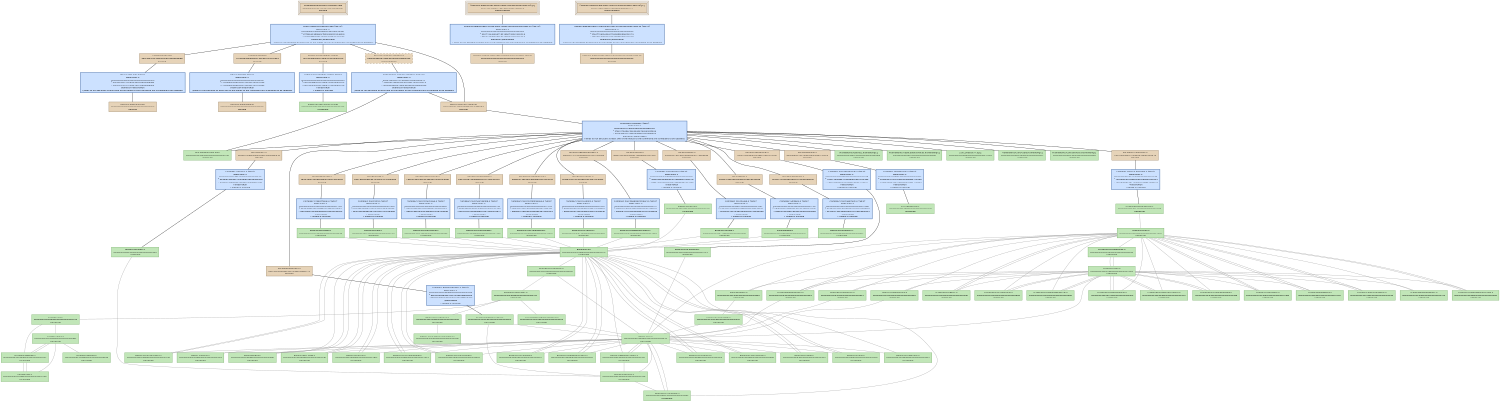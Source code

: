 digraph GetSecs {
   size = "10.000000,8.500000";
   concentrate = false;

   node [ shape = box, style = filled, color = "0.3 0.5 0.6", fillcolor = "0.3 0.2 0.9", fontname = "Monaco", fontsize = "9" ];
   n00001 [ label = "Development/GetSecs.mexmac.app\n508e58ffecf8931409572d750c26c887\nMissing", color = "0.1 0.5 0.5", fillcolor = "0.1 0.2 0.9", peripheries = 3 ];
   n00002 [ label = "Contents/Info.plist\n4dc5f3975c270f0287eb734eba9dedfb\nMissing", color = "0.1 0.5 0.5", fillcolor = "0.1 0.2 0.9" ];
   n00003 [ label = "GetSecs.build/Info.plist\n00000000000000000000000000000000\nMissing", color = "0.1 0.5 0.5", fillcolor = "0.1 0.2 0.9" ];
   n00004 [ label = "Contents/PkgInfo\nc1064bb39ad825b013658601497c2ba4\nMissing", color = "0.1 0.5 0.5", fillcolor = "0.1 0.2 0.9" ];
   n00005 [ label = "GetSecs.build/PkgInfo\n00000000000000000000000000000000\nMissing", color = "0.1 0.5 0.5", fillcolor = "0.1 0.2 0.9" ];
   n00006 [ label = "English.lproj/InfoPlist.strings\n0e415e9ff05d2c18edccf19c69d6072a\nMissing", color = "0.1 0.5 0.5", fillcolor = "0.1 0.2 0.9" ];
   n00007 [ label = "English.lproj/InfoPlist.strings\n00000000434c45840000000000000228\nUpToDate" ];
   n00008 [ label = "ppc/PsychError.o\n4a6e7f0590ce29d9213ab8ed61d41032\nMissing", color = "0.1 0.5 0.5", fillcolor = "0.1 0.2 0.9" ];
   n00009 [ label = "Base/PsychError.c\n00000000434c4585000000000000563d\nUpToDate" ];
   n00010 [ label = "ppc/PsychRegisterProject.o\n3ee5dc17f37026b900f83704125f085e\nMissing", color = "0.1 0.5 0.5", fillcolor = "0.1 0.2 0.9" ];
   n00011 [ label = "Base/PsychRegisterProject.c\n00000000434c458500000000000012e6\nUpToDate" ];
   n00012 [ label = "ppc/PsychHelp.o\n60426351a01e3b7ee9e29457796086ad\nMissing", color = "0.1 0.5 0.5", fillcolor = "0.1 0.2 0.9" ];
   n00013 [ label = "Base/PsychHelp.c\n00000000434c811d00000000000005b8\nUpToDate" ];
   n00014 [ label = "ppc/MiniBox.o\n5f5e041fe50afccb586033a87b32398d\nMissing", color = "0.1 0.5 0.5", fillcolor = "0.1 0.2 0.9" ];
   n00015 [ label = "Base/MiniBox.c\n00000000434c45850000000000000f4f\nUpToDate" ];
   n00016 [ label = "ppc/PsychMemory.o\ne57d3713044ebe7bb41810822a8dc061\nMissing", color = "0.1 0.5 0.5", fillcolor = "0.1 0.2 0.9" ];
   n00017 [ label = "Base/PsychMemory.c\n00000000434ca96200000000000003a4\nUpToDate" ];
   n00018 [ label = "ppc/ProjectTable.o\nde7878fe14e3d390fea01eb97202ace2\nMissing", color = "0.1 0.5 0.5", fillcolor = "0.1 0.2 0.9" ];
   n00019 [ label = "Base/ProjectTable.c\n00000000434c4585000000000000023a\nUpToDate" ];
   n00020 [ label = "ppc/PsychInit.o\nb251ff5838db78e163242cc7475d5ed8\nMissing", color = "0.1 0.5 0.5", fillcolor = "0.1 0.2 0.9" ];
   n00021 [ label = "Base/PsychInit.c\n00000000434c45850000000000000759\nUpToDate" ];
   n00022 [ label = "ppc/PsychTimeGlue.o\n1d531ca0c8e9f9c2fd887285c41f3347\nMissing", color = "0.1 0.5 0.5", fillcolor = "0.1 0.2 0.9" ];
   n00023 [ label = "Base/PsychTimeGlue.c\n000000004355ef98000000000000157f\nUpToDate" ];
   n00024 [ label = "ppc/RegisterProject.o\nd99700f28c864ec340164ea5f9e6d770\nMissing", color = "0.1 0.5 0.5", fillcolor = "0.1 0.2 0.9" ];
   n00025 [ label = "GetSecs/RegisterProject.c\n00000000434c45850000000000000484\nUpToDate" ];
   n00026 [ label = "ppc/GetSecs.o\na59eaf75db6d2e455d8b70d028a94cfa\nMissing", color = "0.1 0.5 0.5", fillcolor = "0.1 0.2 0.9" ];
   n00027 [ label = "GetSecs/GetSecs.c\n00000000434c4585000000000000039a\nUpToDate" ];
   n00028 [ label = "ppc/PsychStructGlue.o\n1d6007aec0a35053b8998130d73c8fdd\nMissing", color = "0.1 0.5 0.5", fillcolor = "0.1 0.2 0.9" ];
   n00029 [ label = "Base/PsychStructGlue.c\n00000000434c45850000000000002bb8\nUpToDate" ];
   n00030 [ label = "ppc/PsychVersioning.o\ne8977d7d149d988df73c91460653cd71\nMissing", color = "0.1 0.5 0.5", fillcolor = "0.1 0.2 0.9" ];
   n00031 [ label = "Base/PsychVersioning.c\n000000004355688200000000000014ee\nUpToDate" ];
   n00032 [ label = "ppc/MODULEVersion.o\n1387af65a49d7195eecd1dba81e6dc1a\nMissing", color = "0.1 0.5 0.5", fillcolor = "0.1 0.2 0.9" ];
   n00033 [ label = "Screen/MODULEVersion.c\n000000004354a112000000000000124e\nUpToDate" ];
   n00034 [ label = "ppc/PsychScriptingGlue.o\nafaf28513d49a5cbf58eb59b125e5ca4\nMissing", color = "0.1 0.5 0.5", fillcolor = "0.1 0.2 0.9" ];
   n00035 [ label = "Base/PsychScriptingGlue.c\n00000000434c458500000000000105c5\nUpToDate" ];
   n00036 [ label = "ppc/mexversion.o\n9450e46251657ea05582ff48ef11b559\nMissing", color = "0.1 0.5 0.5", fillcolor = "0.1 0.2 0.9" ];
   n00037 [ label = "src/mexversion.c\n000000004332d94600000000000002d2\nUpToDate" ];
   n00038 [ label = "ppc/PsychAuthors.o\nfcd4b7699156206d96c85f4a1644e6f5\nMissing", color = "0.1 0.5 0.5", fillcolor = "0.1 0.2 0.9" ];
   n00039 [ label = "Base/PsychAuthors.c\n00000000434c81430000000000000d3b\nUpToDate" ];
   n00040 [ label = "MacOS/GetSecs.mexmac\nad2a78da71334ecd444f242a69fe0f5a\nMissing", color = "0.1 0.5 0.5", fillcolor = "0.1 0.2 0.9" ];
   n00041 [ label = "Frameworks/OpenGL.framework[C]\n00000000434ac55900000000000000ee\nUpToDate" ];
   n00042 [ label = "Frameworks/ApplicationServices.framework[C]\n00000000434ac53300000000000000ee\nUpToDate" ];
   n00043 [ label = "2.95.2/libstdc++.a[C]\n00000000434abb590000000000075c68\nUpToDate" ];
   n00044 [ label = "Frameworks/CoreAudio.framework[C]\n00000000434ac55b00000000000000cc\nUpToDate" ];
   n00045 [ label = "Frameworks/CoreServices.framework[C]\n00000000434ac53600000000000000ee\nUpToDate" ];
   n00046 [ label = "mac/mexFunction.map\n000000004332d946000000000000012e\nUpToDate" ];
   n00047 [ label = "<GetSecs.build/Script-2FD615B907306666008DA6B4.sh>[A]\n99571244983e71b218b07325e1655b18\nDepsUpdated", color = "0.1 0.5 0.5", fillcolor = "0.1 0.2 0.9", peripheries = 3 ];
   n00048 [ label = "GetSecs.build/Script-2FD615B907306666008DA6B4.sh\n00000000000000000000000000000000\nMissing", color = "0.1 0.5 0.5", fillcolor = "0.1 0.2 0.9" ];
   n00049 [ label = "<GetSecs.build/Script-2FD615BA07306666008DA6B4.sh>[A]\n3f46f71ab94260c75a9dd92bd6c28174\nDepsUpdated", color = "0.1 0.5 0.5", fillcolor = "0.1 0.2 0.9", peripheries = 3 ];
   n00050 [ label = "GetSecs.build/Script-2FD615BA07306666008DA6B4.sh\n00000000000000000000000000000000\nMissing", color = "0.1 0.5 0.5", fillcolor = "0.1 0.2 0.9" ];
   n00051 [ label = "<MacOS/GetSecs.mexmac>\n98d346db96d19ebca60a68302eeb846e\nDepsUpdated", color = "0.1 0.5 0.5", fillcolor = "0.1 0.2 0.9", style = "filled,dashed" ];
   n00052 [ label = "Base/Psych.h\n00000000435548b60000000000000410\nUpToDate" ];
   n00053 [ label = "Base/Psych.h\n00000000435548b60000000000000410\nUpToDate" ];
   n00054 [ label = "GetSecs/GetSecs.h\n00000000434c4585000000000000027e\nUpToDate" ];
   n00055 [ label = "Base/PsychConstants.h\n00000000435548d4000000000000080d\nUpToDate" ];
   n00056 [ label = "Base/MiniBox.h\n00000000435548d400000000000004d6\nUpToDate" ];
   n00057 [ label = "Base/ProjectTable.h\n00000000435548d400000000000002f6\nUpToDate" ];
   n00058 [ label = "Base/PsychError.h\n00000000435548d40000000000001fe7\nUpToDate" ];
   n00059 [ label = "Base/PsychScriptingGlue.h\n00000000435548f30000000000001a37\nUpToDate" ];
   n00060 [ label = "Base/PsychStructGlue.h\n000000004355496c0000000000000bcc\nUpToDate" ];
   n00061 [ label = "Base/PsychCellGlue.h\n00000000434c458500000000000005c5\nUpToDate" ];
   n00062 [ label = "Base/PsychRegisterProject.h\n00000000435548d400000000000003f1\nUpToDate" ];
   n00063 [ label = "Base/PsychAuthors.h\n00000000435548d400000000000005e9\nUpToDate" ];
   n00064 [ label = "Base/PsychVersioning.h\n00000000435548f300000000000004dd\nUpToDate" ];
   n00065 [ label = "Base/PsychHelp.h\n00000000434c45850000000000000357\nUpToDate" ];
   n00066 [ label = "Base/PsychInit.h\n00000000435548f300000000000002db\nUpToDate" ];
   n00067 [ label = "Base/PsychMemory.h\n00000000435548d40000000000000473\nUpToDate" ];
   n00068 [ label = "Base/PsychTimeGlue.h\n000000004355ef010000000000000483\nUpToDate" ];
   n00069 [ label = "Base/PsychInstrument.h\n00000000435548d400000000000001a8\nUpToDate" ];
   n00070 [ label = "GetSecs/RegisterProject.h\n00000000434c45850000000000000201\nUpToDate" ];
   n00071 [ label = "Base/TimeLists.h\n00000000435548f300000000000002a9\nUpToDate" ];
   n00072 [ label = "Base/PsychIncludes.h\n00000000435548d4000000000000074c\nUpToDate" ];
   n00073 [ label = "Base/PsychPlatform.h\n00000000435548d40000000000000589\nUpToDate" ];
   n00074 [ label = "include/mex.h\n000000004332d9460000000000003742\nUpToDate" ];
   n00075 [ label = "OS9ToolboxFragments/Events.h\n00000000434c45850000000000000236\nUpToDate" ];
   n00076 [ label = "Base/PsychPlatformConstants.h\n000000004355492f000000000000070e\nUpToDate" ];
   n00077 [ label = "include/matrix.h\n000000004332d9460000000000009ff2\nUpToDate" ];
   n00078 [ label = "include/mwdebug.h\n000000004332d9460000000000002b3c\nUpToDate" ];
   n00079 [ label = "include/tmwtypes.h\n000000004332d946000000000000458d\nUpToDate" ];
   n00080 [ label = "include/mat.h\n000000004332d94600000000000023ab\nUpToDate" ];
   n00081 [ label = "Screen/Screen.h\n000000004355f28e00000000000012e0\nUpToDate" ];
   n00082 [ label = "Screen/PsychRects.h\n00000000434c458500000000000005d5\nUpToDate" ];
   n00083 [ label = "Screen/ScreenTypes.h\n00000000434c458500000000000013b6\nUpToDate" ];
   n00084 [ label = "Screen/PsychVideoGlue.h\n00000000434c458500000000000005d4\nUpToDate" ];
   n00085 [ label = "Screen/PsychScreenGlue.h\n00000000434c45850000000000000d6d\nUpToDate" ];
   n00086 [ label = "Screen/PsychWindowTextGlue.h\n00000000434c458500000000000008ee\nUpToDate" ];
   n00087 [ label = "Screen/WindowBank.h\n000000004355e68c0000000000001b31\nUpToDate" ];
   n00088 [ label = "Screen/PsychWindowGlue.h\n000000004355e21f0000000000000a66\nUpToDate" ];
   n00089 [ label = "Screen/PsychTextureSupport.h\n000000004355a03b0000000000000370\nUpToDate" ];
   n00090 [ label = "Screen/PsychAlphaBlending.h\n00000000434c458500000000000004fb\nUpToDate" ];
   n00091 [ label = "Screen/ScreenArguments.h\n00000000434c45850000000000000ca3\nUpToDate" ];
   n00092 [ label = "Screen/RegisterProject.h\n00000000434c45850000000000000284\nUpToDate" ];
   n00093 [ label = "Screen/WindowHelpers.h\n00000000434c45850000000000000773\nUpToDate" ];
   n00094 [ label = "Fonts/PsychFontGlue.h\n00000000434c45850000000000000e47\nUpToDate" ];
   n00095 [ label = "Fonts/ScreenFontGlue.h\n00000000434c45850000000000000260\nUpToDate" ];
   n00096 [ label = "Fonts/FontInfo.h\n00000000434c45850000000000000ef4\nUpToDate" ];
   n00097 [ label = "Screen/ScreenPreferenceState.h\n000000004355d9f300000000000006ba\nUpToDate" ];
   n00098 [ label = "Screen/Screen.h\n000000004355f28e00000000000012e0\nUpToDate" ];
   n00099 [ label = "Fonts/PsychFontGlue.h\n00000000434c45850000000000000e47\nUpToDate" ];

   node [ shape = box, style = "filled,bold", color = "0.7 0.5 0.7", fillcolor = "0.7 0.2 1.0", fontname = "Monaco", fontsize = "9" ];
   c00001 [ label = "PBXCp Info.plist <wt:0>\nwaitCount: 0\n00000000000000000000000000000000\n^ 4dc5f3975c270f0287eb734eba9dedfb\n= 4dc5f3975c270f0287eb734eba9dedfb\nIndirectlyNeedsToRun\nNeeds to run because at least one of the inputs to the command are scheduled to be updated.", color = "0.6 0.5 0.7", fillcolor = "0.6 0.2 1.0" ];
   c00002 [ label = "PBXCp PkgInfo <wt:0>\nwaitCount: 0\n00000000000000000000000000000000\n^ c1064bb39ad825b013658601497c2ba4\n= c1064bb39ad825b013658601497c2ba4\nIndirectlyNeedsToRun\nNeeds to run because at least one of the inputs to the command are scheduled to be updated.", color = "0.6 0.5 0.7", fillcolor = "0.6 0.2 1.0" ];
   c00003 [ label = "CpResource InfoPlist.strings <wt:4>\nwaitCount: 0\n00000000000000000000000000000000\n^ 0e415e9ff05d2c18edccf19c69d6072a\n= 0e415e9ff05d2c18edccf19c69d6072a\nNeedsToRun\n1 output is missing", color = "0.6 0.5 0.7", fillcolor = "0.6 0.2 1.0" ];
   c00004 [ label = "CompileC PsychError.o <wt:6>\nwaitCount: 0\n000000004355492f0000000000004529\n^ 4a6e7f05d39b60f6213ab8ed61d4551b\n= 4a6e7f0590ce29d9213ab8ed61d41032\nNeedsToRun\n1 output is missing", color = "0.6 0.5 0.7", fillcolor = "0.6 0.2 1.0" ];
   c00005 [ label = "CompileC PsychRegisterProject.o <wt:6>\nwaitCount: 0\n000000004355492f00000000000001f2\n^ 3ee5dc17b0256f9600f83704125f09ac\n= 3ee5dc17f37026b900f83704125f085e\nNeedsToRun\n1 output is missing", color = "0.6 0.5 0.7", fillcolor = "0.6 0.2 1.0" ];
   c00006 [ label = "CompileC PsychHelp.o <wt:6>\nwaitCount: 0\n0000000043558db700000000000016ac\n^ 60426351e34bb6c9e9e2945779609001\n= 60426351a01e3b7ee9e29457796086ad\nNeedsToRun\n1 output is missing", color = "0.6 0.5 0.7", fillcolor = "0.6 0.2 1.0" ];
   c00007 [ label = "CompileC MiniBox.o <wt:6>\nwaitCount: 0\n000000004355492f0000000000001c5b\n^ 5f5e041fa65fb5e4586033a87b3225d6\n= 5f5e041fe50afccb586033a87b32398d\nNeedsToRun\n1 output is missing", color = "0.6 0.5 0.7", fillcolor = "0.6 0.2 1.0" ];
   c00008 [ label = "CompileC PsychMemory.o <wt:6>\nwaitCount: 0\n000000004355a5c800000000000010b0\n^ e57d3713471b1bb3b41810822a8dd0d1\n= e57d3713044ebe7bb41810822a8dc061\nNeedsToRun\n1 output is missing", color = "0.6 0.5 0.7", fillcolor = "0.6 0.2 1.0" ];
   c00009 [ label = "CompileC ProjectTable.o <wt:6>\nwaitCount: 0\n000000004355492f000000000000112e\n^ de7878fe57b69abffea01eb97202bdcc\n= de7878fe14e3d390fea01eb97202ace2\nNeedsToRun\n1 output is missing", color = "0.6 0.5 0.7", fillcolor = "0.6 0.2 1.0" ];
   c00010 [ label = "CompileC PsychInit.o <wt:6>\nwaitCount: 0\n000000004355492f000000000000144d\n^ b251ff587b8e31ce63242cc7475d4a95\n= b251ff5838db78e163242cc7475d5ed8\nNeedsToRun\n1 output is missing", color = "0.6 0.5 0.7", fillcolor = "0.6 0.2 1.0" ];
   c00011 [ label = "CompileC PsychTimeGlue.o <wt:6>\nwaitCount: 0\n000000004355ee4200000000000010df\n^ 1d531ca08bbc1780fd887285c41f2398\n= 1d531ca0c8e9f9c2fd887285c41f3347\nNeedsToRun\n1 output is missing", color = "0.6 0.5 0.7", fillcolor = "0.6 0.2 1.0" ];
   c00012 [ label = "CompileC RegisterProject.o <wt:6>\nwaitCount: 0\n000000004355eedb00000000000007d9\n^ d99700f2cfd3a01840164ea5f9e6d0a9\n= d99700f28c864ec340164ea5f9e6d770\nNeedsToRun\n1 output is missing", color = "0.6 0.5 0.7", fillcolor = "0.6 0.2 1.0" ];
   c00013 [ label = "CompileC GetSecs.o <wt:6>\nwaitCount: 0\n000000004355ef010000000000000567\n^ a59eaf759838c1445d8b70d028a9499d\n= a59eaf75db6d2e455d8b70d028a94cfa\nNeedsToRun\n1 output is missing", color = "0.6 0.5 0.7", fillcolor = "0.6 0.2 1.0" ];
   c00014 [ label = "CompileC PsychStructGlue.o <wt:6>\nwaitCount: 0\n000000004355492f00000000000038ac\n^ 1d6007ae83f6197cb8998130d73cb771\n= 1d6007aec0a35053b8998130d73c8fdd\nNeedsToRun\n1 output is missing", color = "0.6 0.5 0.7", fillcolor = "0.6 0.2 1.0" ];
   c00015 [ label = "CompileC PsychVersioning.o <wt:6>\nwaitCount: 0\n00000000434c642800000000000007fa\n^ e8977d7d57d1fca5f73c91460653ca8b\n= e8977d7d149d988df73c91460653cd71\nNeedsToRun\n1 output is missing", color = "0.6 0.5 0.7", fillcolor = "0.6 0.2 1.0" ];
   c00016 [ label = "CompileC MODULEVersion.o <wt:6>\nwaitCount: 0\n000000004354a112000000000000124e\n^ 1387af65e7c9d087eecd1dba81e6ce54\n= 1387af65a49d7195eecd1dba81e6dc1a\nNeedsToRun\n1 output is missing", color = "0.6 0.5 0.7", fillcolor = "0.6 0.2 1.0" ];
   c00017 [ label = "CompileC PsychScriptingGlue.o <wt:6>\nwaitCount: 0\n000000004355492f00000000000116d1\n^ afaf28517e1cece4f58eb59b125f4a75\n= afaf28513d49a5cbf58eb59b125e5ca4\nNeedsToRun\n1 output is missing", color = "0.6 0.5 0.7", fillcolor = "0.6 0.2 1.0" ];
   c00018 [ label = "CompileC mexversion.o <wt:6>\nwaitCount: 0\n000000004332d94600000000000002d2\n^ 9450e4621257a7e65582ff48ef11b78b\n= 9450e46251657ea05582ff48ef11b559\nNeedsToRun\n1 output is missing", color = "0.6 0.5 0.7", fillcolor = "0.6 0.2 1.0" ];
   c00019 [ label = "CompileC PsychAuthors.o <wt:6>\nwaitCount: 0\n0000000043558de90000000000001e2f\n^ fcd4b769d203ad8496c85f4a1644f8da\n= fcd4b7699156206d96c85f4a1644e6f5\nNeedsToRun\n1 output is missing", color = "0.6 0.5 0.7", fillcolor = "0.6 0.2 1.0" ];
   c00020 [ label = "Ld GetSecs.mexmac <wt:6>\nwaitCount: 0\n82c269221c7f64cece655e4fc0def100\n^ 2fe811f86d4c2a038a2a7a65a920fe5a\n= ad2a78da71334ecd444f242a69fe0f5a\nIndirectlyNeedsToRun\nNeeds to run because at least one of the inputs to the command are scheduled to be updated.", color = "0.6 0.5 0.7", fillcolor = "0.6 0.2 1.0" ];
   c00021 [ label = "PhaseScriptExecution Script-2FD615B907306666008DA6B4.sh <wt:10>\nwaitCount: 0\n00000000000000000000000000000000\n^ 99571244983e71b218b07325e1655b18\n= 99571244983e71b218b07325e1655b18\nIndirectlyNeedsToRun\nNeeds to run because at least one of the inputs to the command are scheduled to be updated.", color = "0.6 0.5 0.7", fillcolor = "0.6 0.2 1.0" ];
   c00022 [ label = "PhaseScriptExecution Script-2FD615BA07306666008DA6B4.sh <wt:12>\nwaitCount: 0\n00000000000000000000000000000000\n^ 3f46f71ab94260c75a9dd92bd6c28174\n= 3f46f71ab94260c75a9dd92bd6c28174\nIndirectlyNeedsToRun\nNeeds to run because at least one of the inputs to the command are scheduled to be updated.", color = "0.6 0.5 0.7", fillcolor = "0.6 0.2 1.0" ];
   c00023 [ label = "EditSymbols GetSecs.mexmac <wt:13>\nwaitCount: 0\nad2a78da3201978b444f242a69fe0e74\n^ 35f93e01a4d00937e2454c1a47158a1a\n= 98d346db96d19ebca60a68302eeb846e\nIndirectlyNeedsToRun\nNeeds to run because at least one of the inputs to the command are scheduled to be updated.", color = "0.6 0.5 0.7", fillcolor = "0.6 0.2 1.0" ];
   c00024 [ label = "Touch GetSecs.mexmac.app <wt:14>\nwaitCount: 0\nb77bd8bad140d6db9b0748c9dd224a41\n^ e7f580453db845cf925065bcd10482c6\n= 508e58ffecf8931409572d750c26c887\nIndirectlyNeedsToRun\nNeeds to run because at least one of the inputs to the command are scheduled to be updated.", color = "0.6 0.5 0.7", fillcolor = "0.6 0.2 1.0" ];

   edge [ style = solid, color = black, arrowhead = none, arrowtail = normal ];
   n00001 -> { c00024 };
   n00002 -> { c00001 };
   n00004 -> { c00002 };
   n00006 -> { c00003 };
   n00008 -> { c00004 };
   n00010 -> { c00005 };
   n00012 -> { c00006 };
   n00014 -> { c00007 };
   n00016 -> { c00008 };
   n00018 -> { c00009 };
   n00020 -> { c00010 };
   n00022 -> { c00011 };
   n00024 -> { c00012 };
   n00026 -> { c00013 };
   n00028 -> { c00014 };
   n00030 -> { c00015 };
   n00032 -> { c00016 };
   n00034 -> { c00017 };
   n00036 -> { c00018 };
   n00038 -> { c00019 };
   n00040 -> { c00020 };
   n00047 -> { c00021 };
   n00049 -> { c00022 };
   n00051 -> { c00023 };
   c00001 -> { n00003 };
   c00002 -> { n00005 n00005 };
   c00003 -> { n00007 n00007 };
   c00004 -> { n00009 };
   c00005 -> { n00011 };
   c00006 -> { n00013 };
   c00007 -> { n00015 };
   c00008 -> { n00017 };
   c00009 -> { n00019 };
   c00010 -> { n00021 };
   c00011 -> { n00023 };
   c00012 -> { n00025 };
   c00013 -> { n00027 };
   c00014 -> { n00029 };
   c00015 -> { n00031 };
   c00016 -> { n00033 };
   c00017 -> { n00035 };
   c00018 -> { n00037 };
   c00019 -> { n00039 };
   c00020 -> { n00008 n00010 n00012 n00014 n00016 n00018 n00020 n00022 n00024 n00026 n00028 n00030 n00032 n00034 n00036 n00038 n00041 n00042 n00043 n00044 n00045 n00046 };
   c00021 -> { n00048 };
   c00022 -> { n00050 };
   c00023 -> { n00040 n00046 };
   c00024 -> { n00002 n00004 n00006 n00040 n00051 };

   edge [ style = solid, color = gray60, arrowhead = none, arrowtail = normal ];
   n00009 -> { n00052 };
   n00011 -> { n00052 };
   n00013 -> { n00052 };
   n00015 -> { n00052 };
   n00017 -> { n00052 };
   n00019 -> { n00052 };
   n00021 -> { n00052 };
   n00023 -> { n00053 };
   n00025 -> { n00053 n00054 };
   n00027 -> { n00054 };
   n00029 -> { n00052 };
   n00031 -> { n00052 };
   n00033 -> { n00081 };
   n00035 -> { n00052 };
   n00039 -> { n00052 };
   n00052 -> { n00055 n00056 n00057 n00058 n00059 n00060 n00061 n00062 n00063 n00064 n00065 n00066 n00067 n00068 n00069 n00070 n00071 };
   n00053 -> { n00055 n00056 n00057 n00058 n00059 n00060 n00061 n00062 n00063 n00064 n00065 n00066 n00067 n00068 n00069 n00070 n00071 };
   n00054 -> { n00053 n00068 };
   n00055 -> { n00072 };
   n00056 -> { n00052 };
   n00057 -> { n00052 };
   n00058 -> { n00052 };
   n00059 -> { n00052 };
   n00060 -> { n00052 };
   n00061 -> { n00052 };
   n00062 -> { n00052 };
   n00063 -> { n00052 };
   n00064 -> { n00052 };
   n00065 -> { n00052 };
   n00066 -> { n00052 };
   n00068 -> { n00053 };
   n00069 -> { n00052 };
   n00070 -> { n00053 n00054 };
   n00072 -> { n00073 n00074 n00074 n00075 n00074 };
   n00073 -> { n00076 };
   n00074 -> { n00077 n00077 n00078 };
   n00075 -> { n00053 };
   n00077 -> { n00079 n00078 };
   n00078 -> { n00077 n00080 };
   n00080 -> { n00077 n00078 };
   n00081 -> { n00053 n00082 n00083 n00084 n00085 n00086 n00087 n00088 n00089 n00090 n00091 n00092 n00093 n00094 n00095 n00096 n00097 };
   n00082 -> { n00081 };
   n00083 -> { n00081 };
   n00084 -> { n00098 };
   n00085 -> { n00098 };
   n00086 -> { n00098 };
   n00087 -> { n00081 };
   n00088 -> { n00098 };
   n00089 -> { n00098 };
   n00090 -> { n00098 };
   n00091 -> { n00081 };
   n00092 -> { n00053 n00081 };
   n00094 -> { n00053 };
   n00095 -> { n00053 };
   n00096 -> { n00099 };
   n00097 -> { n00081 };
   n00098 -> { n00053 n00082 n00083 n00084 n00085 n00086 n00087 n00088 n00089 n00090 n00091 n00092 n00093 n00094 n00095 n00096 n00097 };
   n00099 -> { n00053 };
}
